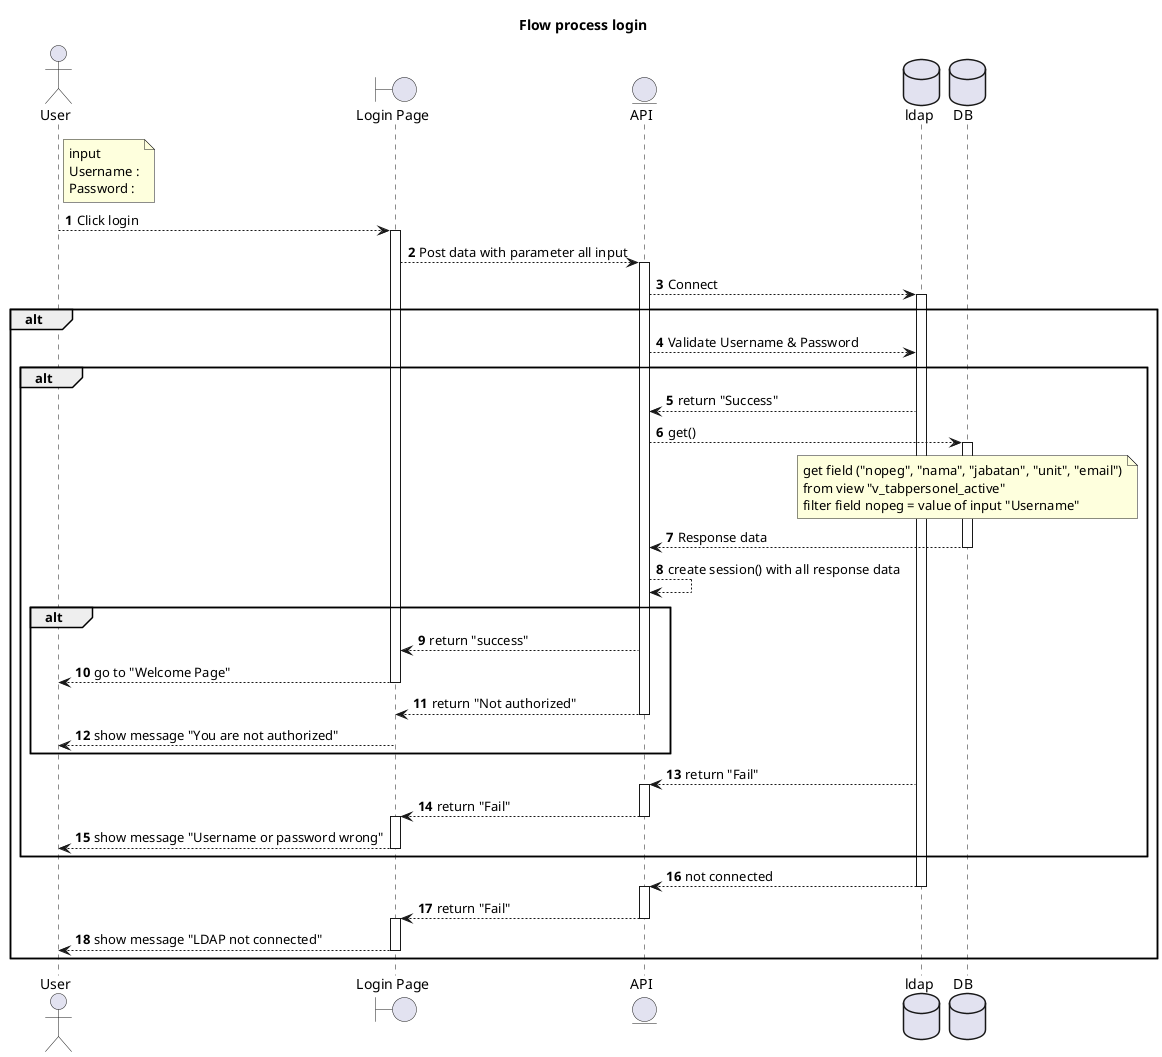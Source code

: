 @startuml 

title Flow process login 

actor User as user 
boundary "Login Page" as login
entity API as api 
database ldap as data1
database "DB " as data2

note right of user 
input 
Username :
Password : 
end note 

autonumber
user --> login : Click login
    activate login
login --> api  : Post data with parameter all input
        activate api
api --> data1 : Connect
alt
            activate data1
api --> data1 : Validate Username & Password
alt
data1 --> api : return "Success"
api --> data2 : get()
note over data2
get field ("nopeg", "nama", "jabatan", "unit", "email")
from view "v_tabpersonel_active"
filter field nopeg = value of input "Username"
end note
                activate data2
data2 --> api : Response data
                deactivate data2
api --> api : create session() with all response data
alt
api --> login : return "success"
login --> user : go to "Welcome Page"
    deactivate login
api --> login : return "Not authorized"
        deactivate api 
login --> user : show message "You are not authorized"
end
data1 --> api : return "Fail"
activate api
api --> login : return "Fail"
deactivate api
activate login
login --> user : show message "Username or password wrong"
deactivate login
end
data1 --> api  : not connected
            deactivate data1
            activate api
api --> login : return "Fail"
deactivate api 
activate login
login --> user : show message "LDAP not connected"
deactivate login
end  